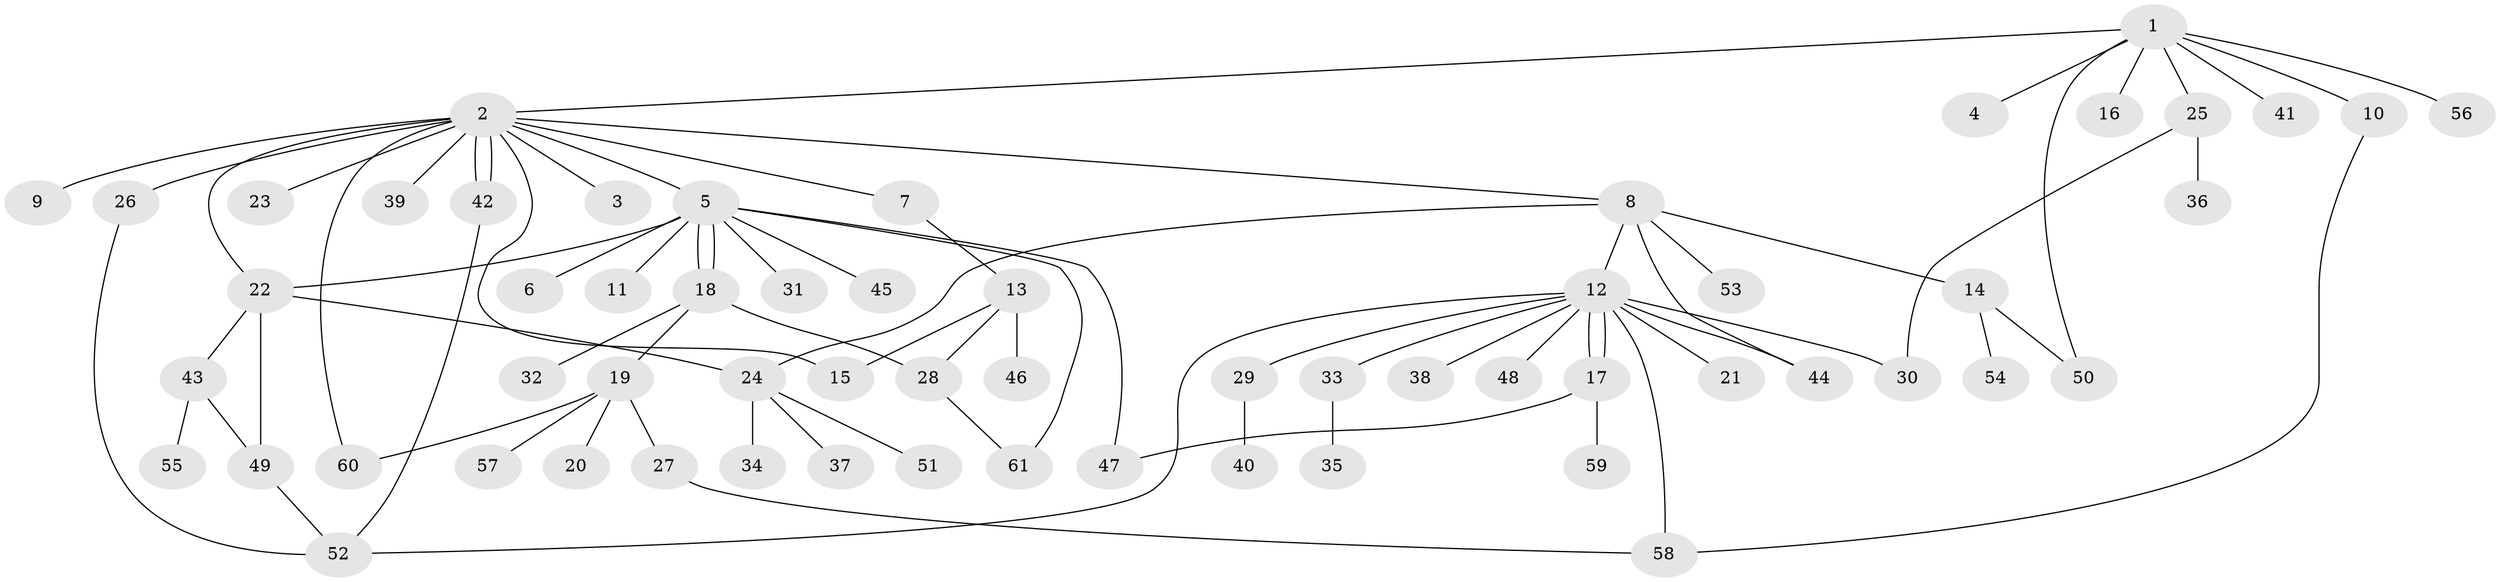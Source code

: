 // coarse degree distribution, {8: 0.043478260869565216, 14: 0.021739130434782608, 1: 0.5217391304347826, 10: 0.021739130434782608, 2: 0.17391304347826086, 5: 0.043478260869565216, 3: 0.10869565217391304, 11: 0.021739130434782608, 4: 0.043478260869565216}
// Generated by graph-tools (version 1.1) at 2025/41/03/06/25 10:41:49]
// undirected, 61 vertices, 79 edges
graph export_dot {
graph [start="1"]
  node [color=gray90,style=filled];
  1;
  2;
  3;
  4;
  5;
  6;
  7;
  8;
  9;
  10;
  11;
  12;
  13;
  14;
  15;
  16;
  17;
  18;
  19;
  20;
  21;
  22;
  23;
  24;
  25;
  26;
  27;
  28;
  29;
  30;
  31;
  32;
  33;
  34;
  35;
  36;
  37;
  38;
  39;
  40;
  41;
  42;
  43;
  44;
  45;
  46;
  47;
  48;
  49;
  50;
  51;
  52;
  53;
  54;
  55;
  56;
  57;
  58;
  59;
  60;
  61;
  1 -- 2;
  1 -- 4;
  1 -- 10;
  1 -- 16;
  1 -- 25;
  1 -- 41;
  1 -- 50;
  1 -- 56;
  2 -- 3;
  2 -- 5;
  2 -- 7;
  2 -- 8;
  2 -- 9;
  2 -- 15;
  2 -- 22;
  2 -- 23;
  2 -- 26;
  2 -- 39;
  2 -- 42;
  2 -- 42;
  2 -- 60;
  5 -- 6;
  5 -- 11;
  5 -- 18;
  5 -- 18;
  5 -- 22;
  5 -- 31;
  5 -- 45;
  5 -- 47;
  5 -- 61;
  7 -- 13;
  8 -- 12;
  8 -- 14;
  8 -- 24;
  8 -- 44;
  8 -- 53;
  10 -- 58;
  12 -- 17;
  12 -- 17;
  12 -- 21;
  12 -- 29;
  12 -- 30;
  12 -- 33;
  12 -- 38;
  12 -- 44;
  12 -- 48;
  12 -- 52;
  12 -- 58;
  13 -- 15;
  13 -- 28;
  13 -- 46;
  14 -- 50;
  14 -- 54;
  17 -- 47;
  17 -- 59;
  18 -- 19;
  18 -- 28;
  18 -- 32;
  19 -- 20;
  19 -- 27;
  19 -- 57;
  19 -- 60;
  22 -- 24;
  22 -- 43;
  22 -- 49;
  24 -- 34;
  24 -- 37;
  24 -- 51;
  25 -- 30;
  25 -- 36;
  26 -- 52;
  27 -- 58;
  28 -- 61;
  29 -- 40;
  33 -- 35;
  42 -- 52;
  43 -- 49;
  43 -- 55;
  49 -- 52;
}
